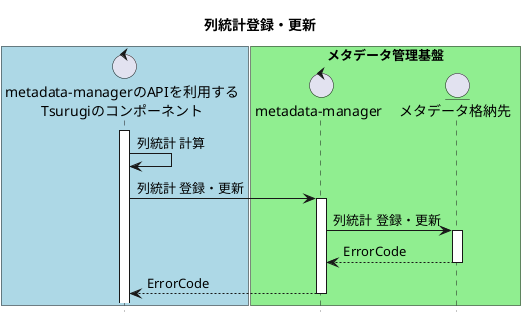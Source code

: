 @startuml
title 列統計登録・更新
hide footbox

box #LightBlue
control "metadata-managerのAPIを利用する\nTsurugiのコンポーネント" as ogawayama
end box
box "メタデータ管理基盤" #LightGreen
control "metadata-manager" as metadata_manager
entity "メタデータ格納先" as datastore
end box

activate ogawayama
ogawayama -> ogawayama : 列統計 計算
ogawayama -> metadata_manager : 列統計 登録・更新
activate metadata_manager
metadata_manager -> datastore :  列統計 登録・更新
activate datastore
metadata_manager <-- datastore : ErrorCode
deactivate datastore
ogawayama <-- metadata_manager : ErrorCode
deactivate metadata_manager
@enduml

@startuml
title 表統計登録・更新
hide footbox

box #LightBlue
control "metadata-managerのAPIを利用する\nTsurugiのコンポーネント" as ogawayama
end box
box "メタデータ管理基盤" #LightGreen
control "metadata-manager" as metadata_manager
entity "メタデータ格納先" as datastore
end box

activate ogawayama
ogawayama -> ogawayama : 表統計 計算
ogawayama -> metadata_manager : 表統計 登録・更新
activate metadata_manager
metadata_manager -> datastore :  表統計 登録・更新
activate datastore
metadata_manager <-- datastore : ErrorCode
deactivate datastore
ogawayama <-- metadata_manager : ErrorCode
deactivate metadata_manager
@enduml

@startuml
title 列統計参照
hide footbox

box #LightBlue
control "metadata-managerのAPIを利用する\nTsurugiのコンポーネント" as ogawayama
end box
box "メタデータ管理基盤" #LightGreen
control "metadata-manager" as metadata_manager
entity "メタデータ格納先" as datastore
end box

activate ogawayama
ogawayama -> metadata_manager : 列統計 参照
activate metadata_manager
metadata_manager -> datastore :  列統計 参照
activate datastore
metadata_manager <-- datastore : 列統計
deactivate datastore
ogawayama <-- metadata_manager : 列統計、ErrorCode
deactivate metadata_manager
@enduml

@startuml
title 表統計参照
hide footbox

box #LightBlue
control "metadata-managerのAPIを利用する\nTsurugiのコンポーネント" as ogawayama
end box
box "メタデータ管理基盤" #LightGreen
control "metadata-manager" as metadata_manager
entity "メタデータ格納先" as datastore
end box

activate ogawayama
ogawayama -> metadata_manager : 表統計 参照
activate metadata_manager
metadata_manager -> datastore :  表統計 参照
activate datastore
metadata_manager <-- datastore : 表統計を含むTableメタデータ
deactivate datastore
ogawayama <-- metadata_manager : 表統計を含むTableメタデータ、\nErrorCode
deactivate metadata_manager
@enduml

@startuml
title 列統計削除
hide footbox

box #LightBlue
control "metadata-managerのAPIを利用する\nTsurugiのコンポーネント" as ogawayama
end box
box "メタデータ管理基盤" #LightGreen
control "metadata-manager" as metadata_manager
entity "メタデータ格納先" as datastore
end box

activate ogawayama
ogawayama -> metadata_manager : 列統計 削除
activate metadata_manager
metadata_manager -> datastore :  列統計 削除
activate datastore
metadata_manager <-- datastore : ErrorCode
deactivate datastore
ogawayama <-- metadata_manager : ErrorCode
deactivate metadata_manager
@enduml

